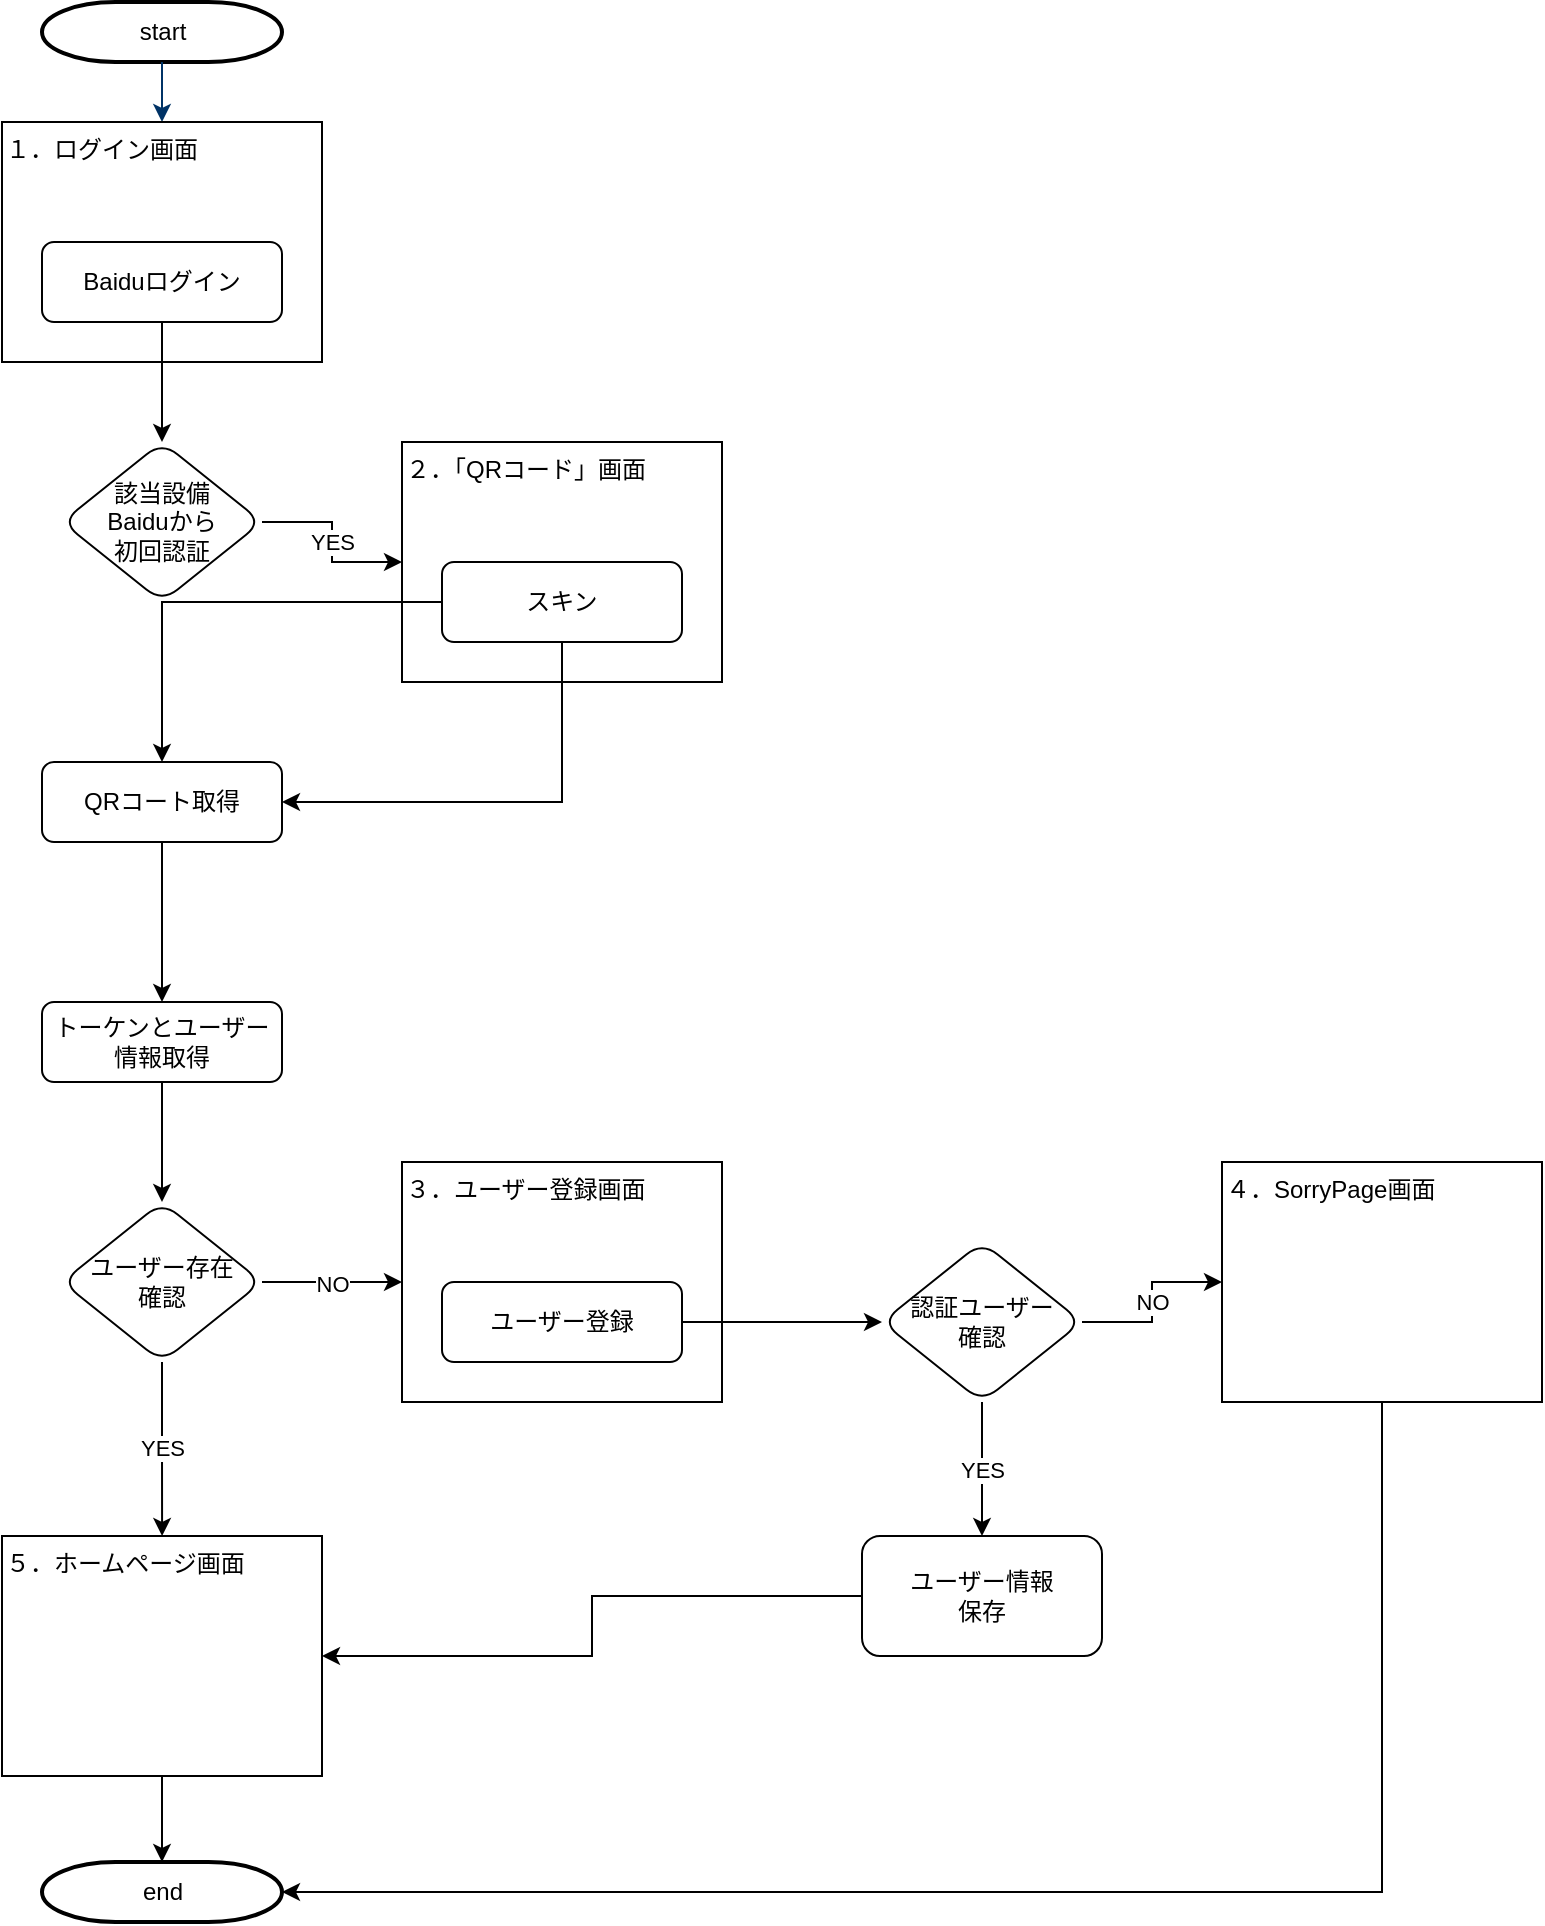 <mxfile version="20.3.2" type="github" pages="2">
  <diagram id="6a731a19-8d31-9384-78a2-239565b7b9f0" name="ログイン処理フロー">
    <mxGraphModel dx="1093" dy="601" grid="1" gridSize="10" guides="1" tooltips="1" connect="1" arrows="1" fold="1" page="1" pageScale="1" pageWidth="1169" pageHeight="827" background="none" math="0" shadow="0">
      <root>
        <mxCell id="0" />
        <mxCell id="1" parent="0" />
        <mxCell id="2" value="start" style="shape=mxgraph.flowchart.terminator;strokeWidth=2;gradientColor=none;gradientDirection=north;fontStyle=0;html=1;" parent="1" vertex="1">
          <mxGeometry x="260" y="60" width="120" height="30" as="geometry" />
        </mxCell>
        <mxCell id="7" style="fontStyle=1;strokeColor=#003366;strokeWidth=1;html=1;entryX=0.5;entryY=0;entryDx=0;entryDy=0;" parent="1" source="2" target="F5rxBv4m4slnFYCEnTl8-55" edge="1">
          <mxGeometry relative="1" as="geometry">
            <mxPoint x="320" y="120" as="targetPoint" />
          </mxGeometry>
        </mxCell>
        <mxCell id="40" value="end" style="shape=mxgraph.flowchart.terminator;strokeWidth=2;gradientColor=none;gradientDirection=north;fontStyle=0;html=1;" parent="1" vertex="1">
          <mxGeometry x="260" y="990" width="120" height="30" as="geometry" />
        </mxCell>
        <mxCell id="F5rxBv4m4slnFYCEnTl8-55" value="１．ログイン画面" style="rounded=0;whiteSpace=wrap;html=1;align=left;verticalAlign=top;" vertex="1" parent="1">
          <mxGeometry x="240" y="120" width="160" height="120" as="geometry" />
        </mxCell>
        <mxCell id="F5rxBv4m4slnFYCEnTl8-63" value="" style="edgeStyle=orthogonalEdgeStyle;rounded=0;orthogonalLoop=1;jettySize=auto;html=1;" edge="1" parent="1" source="F5rxBv4m4slnFYCEnTl8-59" target="F5rxBv4m4slnFYCEnTl8-62">
          <mxGeometry relative="1" as="geometry" />
        </mxCell>
        <mxCell id="F5rxBv4m4slnFYCEnTl8-59" value="Baiduログイン" style="rounded=1;whiteSpace=wrap;html=1;" vertex="1" parent="1">
          <mxGeometry x="260" y="180" width="120" height="40" as="geometry" />
        </mxCell>
        <mxCell id="F5rxBv4m4slnFYCEnTl8-65" value="YES" style="edgeStyle=orthogonalEdgeStyle;rounded=0;orthogonalLoop=1;jettySize=auto;html=1;exitX=1;exitY=0.5;exitDx=0;exitDy=0;entryX=0;entryY=0.5;entryDx=0;entryDy=0;" edge="1" parent="1" source="F5rxBv4m4slnFYCEnTl8-62" target="F5rxBv4m4slnFYCEnTl8-66">
          <mxGeometry relative="1" as="geometry">
            <mxPoint x="440" y="320" as="targetPoint" />
          </mxGeometry>
        </mxCell>
        <mxCell id="F5rxBv4m4slnFYCEnTl8-62" value="該当設備&lt;br&gt;Baiduから&lt;br&gt;初回認証" style="rhombus;whiteSpace=wrap;html=1;rounded=1;" vertex="1" parent="1">
          <mxGeometry x="270" y="280" width="100" height="80" as="geometry" />
        </mxCell>
        <mxCell id="F5rxBv4m4slnFYCEnTl8-66" value="２．「QRコード」画面" style="rounded=0;whiteSpace=wrap;html=1;align=left;verticalAlign=top;" vertex="1" parent="1">
          <mxGeometry x="440" y="280" width="160" height="120" as="geometry" />
        </mxCell>
        <mxCell id="F5rxBv4m4slnFYCEnTl8-69" value="" style="edgeStyle=orthogonalEdgeStyle;rounded=0;orthogonalLoop=1;jettySize=auto;html=1;" edge="1" parent="1" source="F5rxBv4m4slnFYCEnTl8-67" target="F5rxBv4m4slnFYCEnTl8-68">
          <mxGeometry relative="1" as="geometry" />
        </mxCell>
        <mxCell id="F5rxBv4m4slnFYCEnTl8-67" value="スキン" style="rounded=1;whiteSpace=wrap;html=1;" vertex="1" parent="1">
          <mxGeometry x="460" y="340" width="120" height="40" as="geometry" />
        </mxCell>
        <mxCell id="F5rxBv4m4slnFYCEnTl8-74" value="" style="edgeStyle=orthogonalEdgeStyle;rounded=0;orthogonalLoop=1;jettySize=auto;html=1;" edge="1" parent="1" source="F5rxBv4m4slnFYCEnTl8-68" target="F5rxBv4m4slnFYCEnTl8-73">
          <mxGeometry relative="1" as="geometry" />
        </mxCell>
        <mxCell id="F5rxBv4m4slnFYCEnTl8-68" value="QRコート取得" style="rounded=1;whiteSpace=wrap;html=1;" vertex="1" parent="1">
          <mxGeometry x="260" y="440" width="120" height="40" as="geometry" />
        </mxCell>
        <mxCell id="F5rxBv4m4slnFYCEnTl8-70" value="" style="endArrow=classic;html=1;rounded=0;entryX=1;entryY=0.5;entryDx=0;entryDy=0;exitX=0.5;exitY=1;exitDx=0;exitDy=0;" edge="1" parent="1" source="F5rxBv4m4slnFYCEnTl8-67" target="F5rxBv4m4slnFYCEnTl8-68">
          <mxGeometry width="50" height="50" relative="1" as="geometry">
            <mxPoint x="590" y="340" as="sourcePoint" />
            <mxPoint x="640" y="290" as="targetPoint" />
            <Array as="points">
              <mxPoint x="520" y="460" />
            </Array>
          </mxGeometry>
        </mxCell>
        <mxCell id="F5rxBv4m4slnFYCEnTl8-78" value="" style="edgeStyle=orthogonalEdgeStyle;rounded=0;orthogonalLoop=1;jettySize=auto;html=1;" edge="1" parent="1" source="F5rxBv4m4slnFYCEnTl8-73" target="F5rxBv4m4slnFYCEnTl8-77">
          <mxGeometry relative="1" as="geometry" />
        </mxCell>
        <mxCell id="F5rxBv4m4slnFYCEnTl8-73" value="トーケンとユーザー情報取得" style="rounded=1;whiteSpace=wrap;html=1;" vertex="1" parent="1">
          <mxGeometry x="260" y="560" width="120" height="40" as="geometry" />
        </mxCell>
        <mxCell id="F5rxBv4m4slnFYCEnTl8-80" value="NO" style="edgeStyle=orthogonalEdgeStyle;rounded=0;orthogonalLoop=1;jettySize=auto;html=1;" edge="1" parent="1" source="F5rxBv4m4slnFYCEnTl8-77">
          <mxGeometry relative="1" as="geometry">
            <mxPoint x="440" y="700" as="targetPoint" />
          </mxGeometry>
        </mxCell>
        <mxCell id="F5rxBv4m4slnFYCEnTl8-92" value="YES" style="edgeStyle=orthogonalEdgeStyle;rounded=0;orthogonalLoop=1;jettySize=auto;html=1;" edge="1" parent="1" source="F5rxBv4m4slnFYCEnTl8-77">
          <mxGeometry relative="1" as="geometry">
            <mxPoint x="320.053" y="827" as="targetPoint" />
            <Array as="points">
              <mxPoint x="320" y="780" />
              <mxPoint x="320" y="780" />
            </Array>
          </mxGeometry>
        </mxCell>
        <mxCell id="F5rxBv4m4slnFYCEnTl8-77" value="ユーザー存在&lt;br&gt;確認" style="rhombus;whiteSpace=wrap;html=1;rounded=1;" vertex="1" parent="1">
          <mxGeometry x="270" y="660" width="100" height="80" as="geometry" />
        </mxCell>
        <mxCell id="F5rxBv4m4slnFYCEnTl8-81" value="３．ユーザー登録画面" style="rounded=0;whiteSpace=wrap;html=1;align=left;verticalAlign=top;" vertex="1" parent="1">
          <mxGeometry x="440" y="640" width="160" height="120" as="geometry" />
        </mxCell>
        <mxCell id="F5rxBv4m4slnFYCEnTl8-84" value="" style="edgeStyle=orthogonalEdgeStyle;rounded=0;orthogonalLoop=1;jettySize=auto;html=1;" edge="1" parent="1" source="F5rxBv4m4slnFYCEnTl8-82" target="F5rxBv4m4slnFYCEnTl8-83">
          <mxGeometry relative="1" as="geometry" />
        </mxCell>
        <mxCell id="F5rxBv4m4slnFYCEnTl8-82" value="ユーザー登録" style="rounded=1;whiteSpace=wrap;html=1;" vertex="1" parent="1">
          <mxGeometry x="460" y="700" width="120" height="40" as="geometry" />
        </mxCell>
        <mxCell id="F5rxBv4m4slnFYCEnTl8-86" value="NO" style="edgeStyle=orthogonalEdgeStyle;rounded=0;orthogonalLoop=1;jettySize=auto;html=1;entryX=0;entryY=0.5;entryDx=0;entryDy=0;" edge="1" parent="1" source="F5rxBv4m4slnFYCEnTl8-83" target="F5rxBv4m4slnFYCEnTl8-87">
          <mxGeometry relative="1" as="geometry">
            <mxPoint x="850" y="720" as="targetPoint" />
          </mxGeometry>
        </mxCell>
        <mxCell id="F5rxBv4m4slnFYCEnTl8-90" value="YES" style="edgeStyle=orthogonalEdgeStyle;rounded=0;orthogonalLoop=1;jettySize=auto;html=1;" edge="1" parent="1" source="F5rxBv4m4slnFYCEnTl8-83" target="F5rxBv4m4slnFYCEnTl8-89">
          <mxGeometry relative="1" as="geometry" />
        </mxCell>
        <mxCell id="F5rxBv4m4slnFYCEnTl8-83" value="認証ユーザー&lt;br&gt;確認" style="rhombus;whiteSpace=wrap;html=1;rounded=1;" vertex="1" parent="1">
          <mxGeometry x="680" y="680" width="100" height="80" as="geometry" />
        </mxCell>
        <mxCell id="F5rxBv4m4slnFYCEnTl8-98" value="" style="edgeStyle=orthogonalEdgeStyle;rounded=0;orthogonalLoop=1;jettySize=auto;html=1;entryX=1;entryY=0.5;entryDx=0;entryDy=0;entryPerimeter=0;exitX=0.5;exitY=1;exitDx=0;exitDy=0;" edge="1" parent="1" source="F5rxBv4m4slnFYCEnTl8-87" target="40">
          <mxGeometry relative="1" as="geometry">
            <mxPoint x="930" y="840.0" as="targetPoint" />
            <Array as="points">
              <mxPoint x="930" y="1005" />
            </Array>
          </mxGeometry>
        </mxCell>
        <mxCell id="F5rxBv4m4slnFYCEnTl8-87" value="４．SorryPage画面" style="rounded=0;whiteSpace=wrap;html=1;align=left;verticalAlign=top;" vertex="1" parent="1">
          <mxGeometry x="850" y="640" width="160" height="120" as="geometry" />
        </mxCell>
        <mxCell id="F5rxBv4m4slnFYCEnTl8-89" value="ユーザー情報&lt;br&gt;保存" style="whiteSpace=wrap;html=1;rounded=1;" vertex="1" parent="1">
          <mxGeometry x="670" y="827" width="120" height="60" as="geometry" />
        </mxCell>
        <mxCell id="F5rxBv4m4slnFYCEnTl8-96" value="" style="edgeStyle=orthogonalEdgeStyle;rounded=0;orthogonalLoop=1;jettySize=auto;html=1;" edge="1" parent="1" source="F5rxBv4m4slnFYCEnTl8-93" target="40">
          <mxGeometry relative="1" as="geometry" />
        </mxCell>
        <mxCell id="F5rxBv4m4slnFYCEnTl8-93" value="５．ホームページ画面" style="rounded=0;whiteSpace=wrap;html=1;align=left;verticalAlign=top;" vertex="1" parent="1">
          <mxGeometry x="240" y="827" width="160" height="120" as="geometry" />
        </mxCell>
        <mxCell id="F5rxBv4m4slnFYCEnTl8-95" value="" style="edgeStyle=orthogonalEdgeStyle;rounded=0;orthogonalLoop=1;jettySize=auto;html=1;entryX=1;entryY=0.5;entryDx=0;entryDy=0;exitX=0;exitY=0.5;exitDx=0;exitDy=0;" edge="1" parent="1" source="F5rxBv4m4slnFYCEnTl8-89" target="F5rxBv4m4slnFYCEnTl8-93">
          <mxGeometry relative="1" as="geometry">
            <mxPoint x="590" y="730" as="sourcePoint" />
            <mxPoint x="690" y="730" as="targetPoint" />
          </mxGeometry>
        </mxCell>
      </root>
    </mxGraphModel>
  </diagram>
  <diagram id="jSFeDqANmC_S3itnnqTR" name="ER図">
    <mxGraphModel dx="1038" dy="571" grid="1" gridSize="10" guides="1" tooltips="1" connect="1" arrows="1" fold="1" page="1" pageScale="1" pageWidth="827" pageHeight="1169" math="0" shadow="0">
      <root>
        <mxCell id="0" />
        <mxCell id="1" parent="0" />
        <mxCell id="6vpJz4bAulfEWJeP45C2-1" value="認証ユーザー情報" style="shape=table;startSize=30;container=1;collapsible=1;childLayout=tableLayout;fixedRows=1;rowLines=0;fontStyle=1;align=center;resizeLast=1;fillColor=#dae8fc;strokeColor=#6c8ebf;" vertex="1" parent="1">
          <mxGeometry x="80" y="80" width="180" height="70" as="geometry" />
        </mxCell>
        <mxCell id="6vpJz4bAulfEWJeP45C2-2" value="" style="shape=tableRow;horizontal=0;startSize=0;swimlaneHead=0;swimlaneBody=0;fillColor=none;collapsible=0;dropTarget=0;points=[[0,0.5],[1,0.5]];portConstraint=eastwest;top=0;left=0;right=0;bottom=1;" vertex="1" parent="6vpJz4bAulfEWJeP45C2-1">
          <mxGeometry y="30" width="180" height="30" as="geometry" />
        </mxCell>
        <mxCell id="6vpJz4bAulfEWJeP45C2-3" value="PK" style="shape=partialRectangle;connectable=0;fillColor=none;top=0;left=0;bottom=0;right=0;fontStyle=1;overflow=hidden;" vertex="1" parent="6vpJz4bAulfEWJeP45C2-2">
          <mxGeometry width="30" height="30" as="geometry">
            <mxRectangle width="30" height="30" as="alternateBounds" />
          </mxGeometry>
        </mxCell>
        <mxCell id="6vpJz4bAulfEWJeP45C2-4" value="電話番号" style="shape=partialRectangle;connectable=0;fillColor=none;top=0;left=0;bottom=0;right=0;align=left;spacingLeft=6;fontStyle=5;overflow=hidden;" vertex="1" parent="6vpJz4bAulfEWJeP45C2-2">
          <mxGeometry x="30" width="150" height="30" as="geometry">
            <mxRectangle width="150" height="30" as="alternateBounds" />
          </mxGeometry>
        </mxCell>
        <mxCell id="6vpJz4bAulfEWJeP45C2-27" value="ユーザー情報" style="shape=table;startSize=30;container=1;collapsible=1;childLayout=tableLayout;fixedRows=1;rowLines=0;fontStyle=1;align=center;resizeLast=1;fillColor=#ffe6cc;strokeColor=#d79b00;" vertex="1" parent="1">
          <mxGeometry x="380" y="80" width="180" height="170" as="geometry" />
        </mxCell>
        <mxCell id="6vpJz4bAulfEWJeP45C2-28" value="" style="shape=tableRow;horizontal=0;startSize=0;swimlaneHead=0;swimlaneBody=0;fillColor=none;collapsible=0;dropTarget=0;points=[[0,0.5],[1,0.5]];portConstraint=eastwest;top=0;left=0;right=0;bottom=0;" vertex="1" parent="6vpJz4bAulfEWJeP45C2-27">
          <mxGeometry y="30" width="180" height="30" as="geometry" />
        </mxCell>
        <mxCell id="6vpJz4bAulfEWJeP45C2-29" value="PK" style="shape=partialRectangle;connectable=0;fillColor=none;top=0;left=0;bottom=0;right=0;fontStyle=1;overflow=hidden;" vertex="1" parent="6vpJz4bAulfEWJeP45C2-28">
          <mxGeometry width="60" height="30" as="geometry">
            <mxRectangle width="60" height="30" as="alternateBounds" />
          </mxGeometry>
        </mxCell>
        <mxCell id="6vpJz4bAulfEWJeP45C2-30" value="電話番号" style="shape=partialRectangle;connectable=0;fillColor=none;top=0;left=0;bottom=0;right=0;align=left;spacingLeft=6;fontStyle=5;overflow=hidden;" vertex="1" parent="6vpJz4bAulfEWJeP45C2-28">
          <mxGeometry x="60" width="120" height="30" as="geometry">
            <mxRectangle width="120" height="30" as="alternateBounds" />
          </mxGeometry>
        </mxCell>
        <mxCell id="6vpJz4bAulfEWJeP45C2-31" value="" style="shape=tableRow;horizontal=0;startSize=0;swimlaneHead=0;swimlaneBody=0;fillColor=none;collapsible=0;dropTarget=0;points=[[0,0.5],[1,0.5]];portConstraint=eastwest;top=0;left=0;right=0;bottom=1;" vertex="1" parent="6vpJz4bAulfEWJeP45C2-27">
          <mxGeometry y="60" width="180" height="30" as="geometry" />
        </mxCell>
        <mxCell id="6vpJz4bAulfEWJeP45C2-32" value="PK" style="shape=partialRectangle;connectable=0;fillColor=none;top=0;left=0;bottom=0;right=0;fontStyle=1;overflow=hidden;" vertex="1" parent="6vpJz4bAulfEWJeP45C2-31">
          <mxGeometry width="60" height="30" as="geometry">
            <mxRectangle width="60" height="30" as="alternateBounds" />
          </mxGeometry>
        </mxCell>
        <mxCell id="6vpJz4bAulfEWJeP45C2-33" value="ユーザーID" style="shape=partialRectangle;connectable=0;fillColor=none;top=0;left=0;bottom=0;right=0;align=left;spacingLeft=6;fontStyle=5;overflow=hidden;" vertex="1" parent="6vpJz4bAulfEWJeP45C2-31">
          <mxGeometry x="60" width="120" height="30" as="geometry">
            <mxRectangle width="120" height="30" as="alternateBounds" />
          </mxGeometry>
        </mxCell>
        <mxCell id="6vpJz4bAulfEWJeP45C2-34" value="" style="shape=tableRow;horizontal=0;startSize=0;swimlaneHead=0;swimlaneBody=0;fillColor=none;collapsible=0;dropTarget=0;points=[[0,0.5],[1,0.5]];portConstraint=eastwest;top=0;left=0;right=0;bottom=0;" vertex="1" parent="6vpJz4bAulfEWJeP45C2-27">
          <mxGeometry y="90" width="180" height="40" as="geometry" />
        </mxCell>
        <mxCell id="6vpJz4bAulfEWJeP45C2-35" value="" style="shape=partialRectangle;connectable=0;fillColor=none;top=0;left=0;bottom=0;right=0;editable=1;overflow=hidden;" vertex="1" parent="6vpJz4bAulfEWJeP45C2-34">
          <mxGeometry width="60" height="40" as="geometry">
            <mxRectangle width="60" height="40" as="alternateBounds" />
          </mxGeometry>
        </mxCell>
        <mxCell id="6vpJz4bAulfEWJeP45C2-36" value="アカウント" style="shape=partialRectangle;connectable=0;fillColor=none;top=0;left=0;bottom=0;right=0;align=left;spacingLeft=6;overflow=hidden;" vertex="1" parent="6vpJz4bAulfEWJeP45C2-34">
          <mxGeometry x="60" width="120" height="40" as="geometry">
            <mxRectangle width="120" height="40" as="alternateBounds" />
          </mxGeometry>
        </mxCell>
        <mxCell id="6vpJz4bAulfEWJeP45C2-37" value="" style="shape=tableRow;horizontal=0;startSize=0;swimlaneHead=0;swimlaneBody=0;fillColor=none;collapsible=0;dropTarget=0;points=[[0,0.5],[1,0.5]];portConstraint=eastwest;top=0;left=0;right=0;bottom=0;" vertex="1" parent="6vpJz4bAulfEWJeP45C2-27">
          <mxGeometry y="130" width="180" height="30" as="geometry" />
        </mxCell>
        <mxCell id="6vpJz4bAulfEWJeP45C2-38" value="" style="shape=partialRectangle;connectable=0;fillColor=none;top=0;left=0;bottom=0;right=0;editable=1;overflow=hidden;" vertex="1" parent="6vpJz4bAulfEWJeP45C2-37">
          <mxGeometry width="60" height="30" as="geometry">
            <mxRectangle width="60" height="30" as="alternateBounds" />
          </mxGeometry>
        </mxCell>
        <mxCell id="6vpJz4bAulfEWJeP45C2-39" value="その他" style="shape=partialRectangle;connectable=0;fillColor=none;top=0;left=0;bottom=0;right=0;align=left;spacingLeft=6;overflow=hidden;" vertex="1" parent="6vpJz4bAulfEWJeP45C2-37">
          <mxGeometry x="60" width="120" height="30" as="geometry">
            <mxRectangle width="120" height="30" as="alternateBounds" />
          </mxGeometry>
        </mxCell>
        <mxCell id="6vpJz4bAulfEWJeP45C2-42" value="" style="edgeStyle=entityRelationEdgeStyle;fontSize=12;html=1;endArrow=ERzeroToOne;endFill=1;rounded=0;entryX=1;entryY=0.5;entryDx=0;entryDy=0;exitX=0;exitY=0.5;exitDx=0;exitDy=0;" edge="1" parent="1" source="6vpJz4bAulfEWJeP45C2-34" target="6vpJz4bAulfEWJeP45C2-2">
          <mxGeometry width="100" height="100" relative="1" as="geometry">
            <mxPoint x="360" y="340" as="sourcePoint" />
            <mxPoint x="460" y="240" as="targetPoint" />
          </mxGeometry>
        </mxCell>
      </root>
    </mxGraphModel>
  </diagram>
</mxfile>
